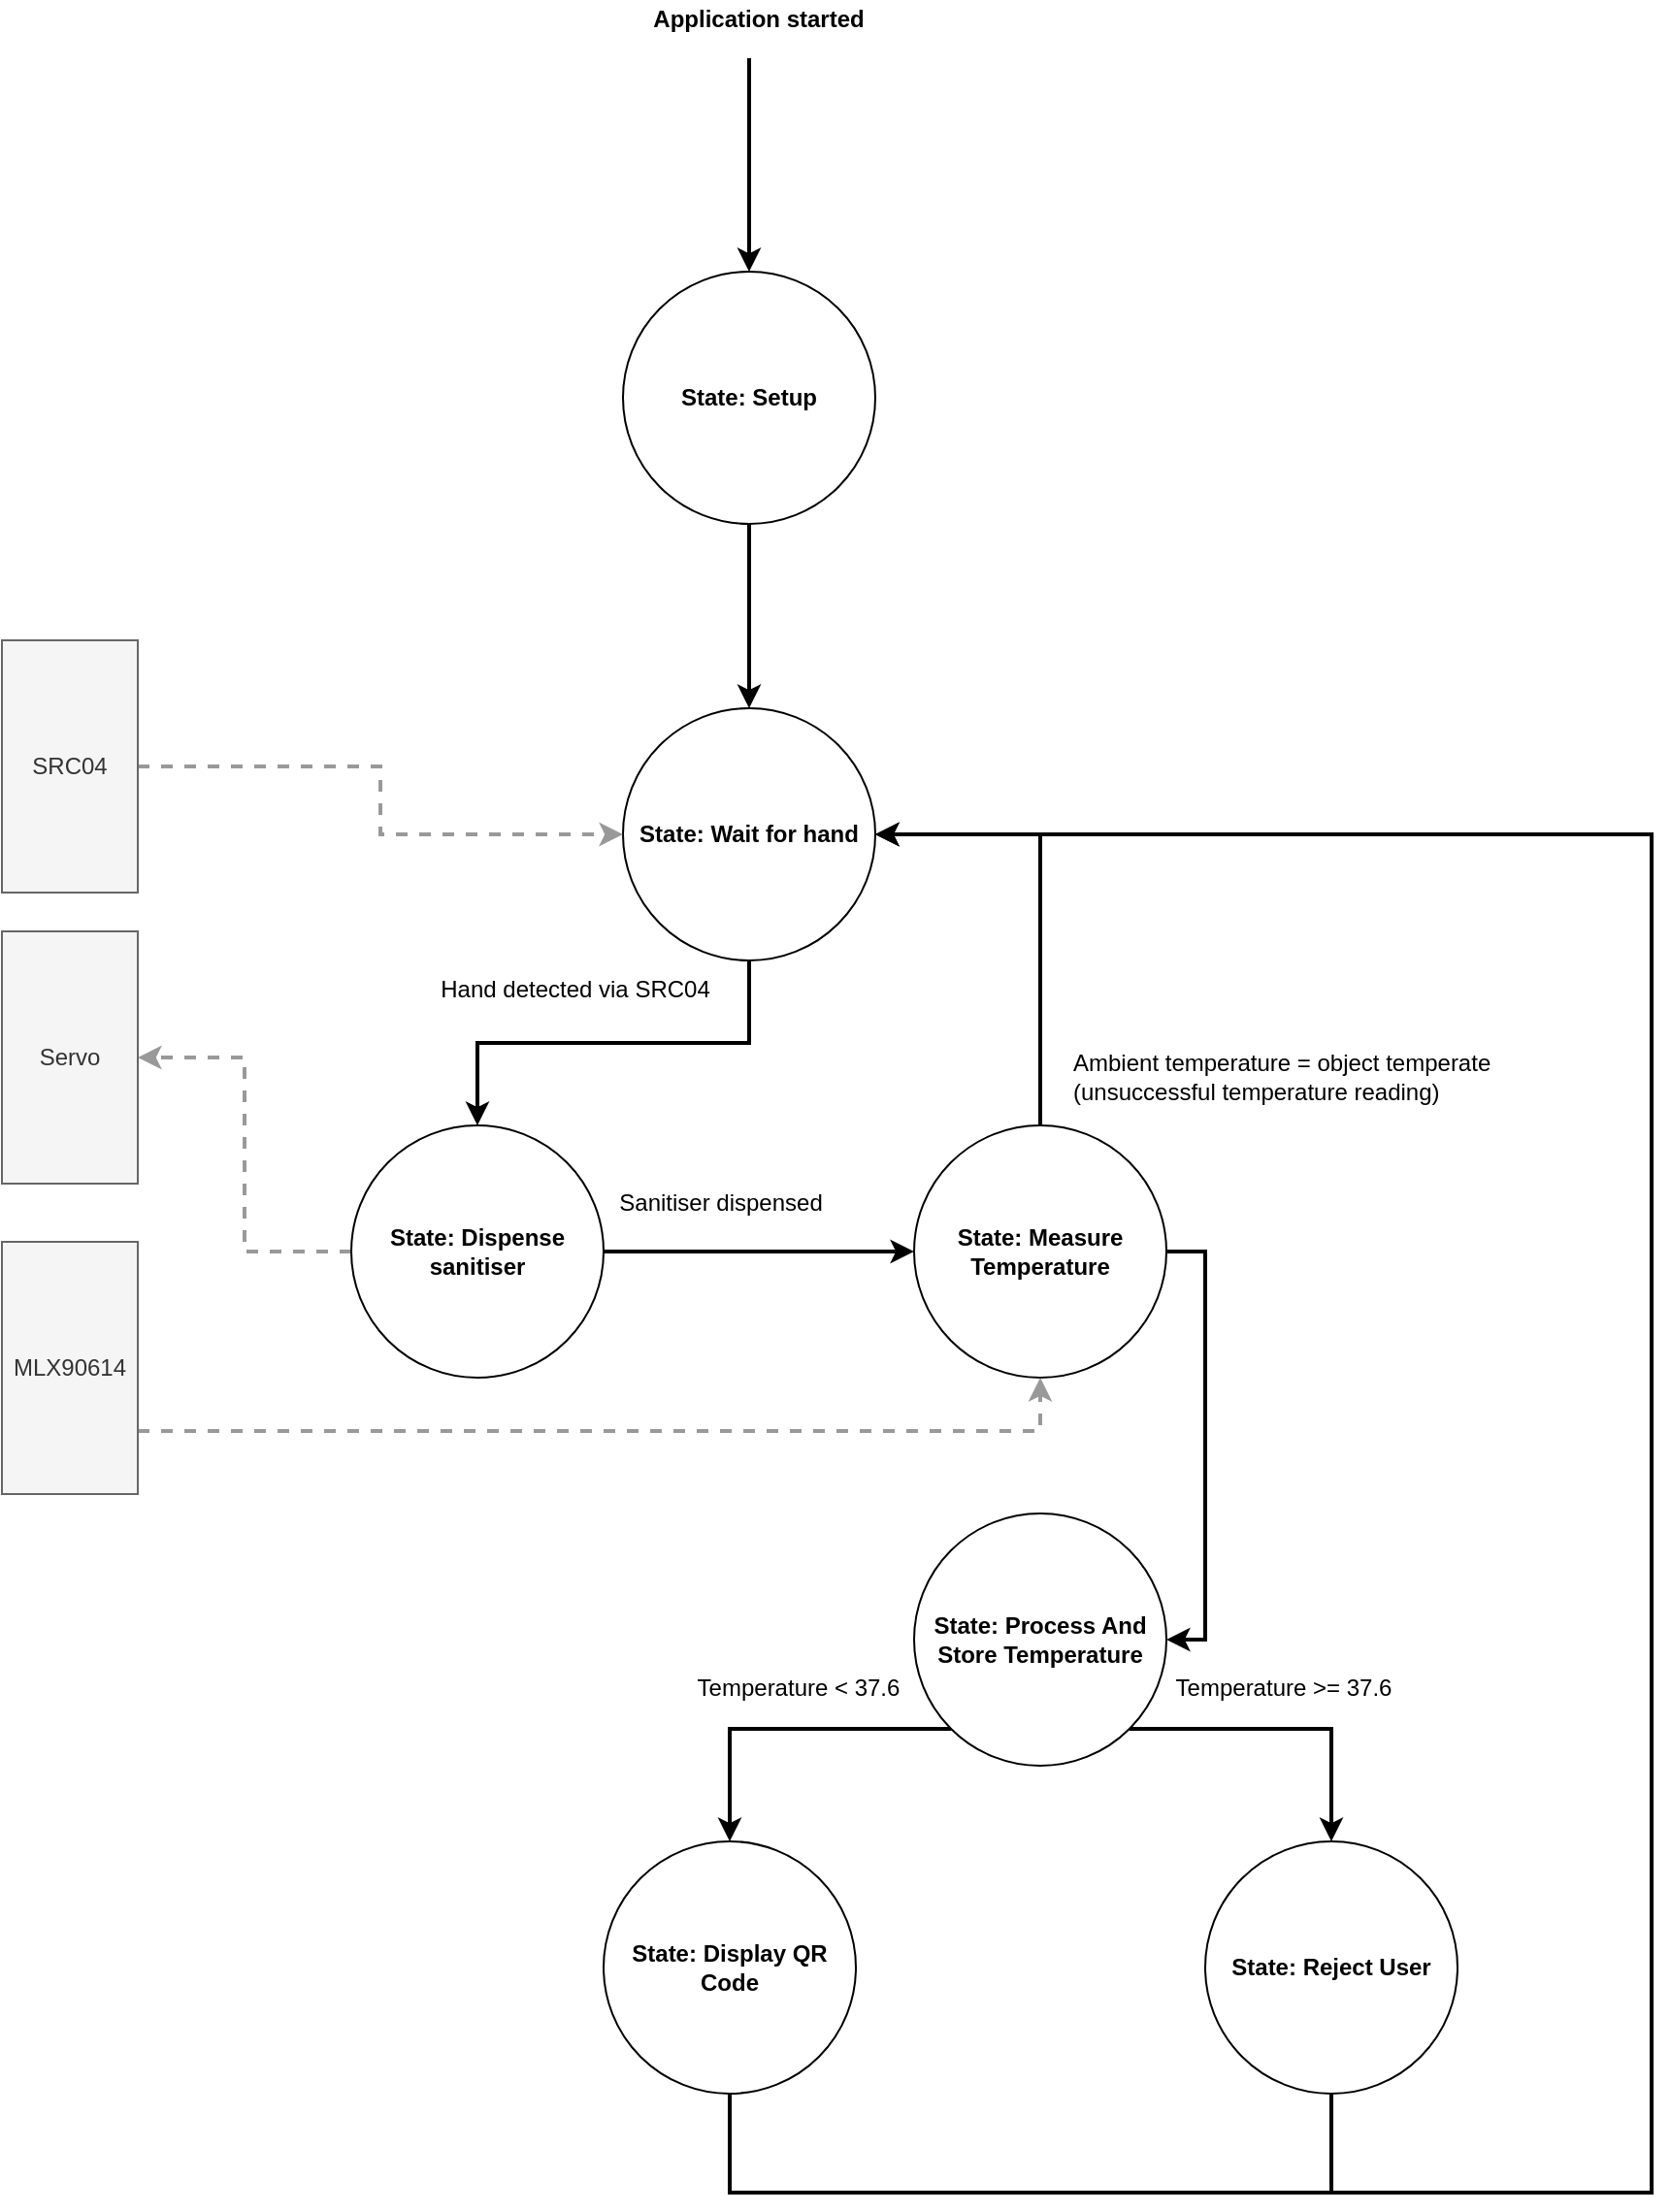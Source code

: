 <mxfile version="15.1.0" type="device"><diagram id="VEleQWPXTYjNIH9JKufF" name="Page-1"><mxGraphModel dx="891" dy="1049" grid="1" gridSize="10" guides="1" tooltips="1" connect="1" arrows="1" fold="1" page="1" pageScale="1" pageWidth="827" pageHeight="1169" math="0" shadow="0"><root><mxCell id="0"/><mxCell id="1" parent="0"/><mxCell id="cz0pBRpggDnRkleHX37--5" style="edgeStyle=orthogonalEdgeStyle;rounded=0;orthogonalLoop=1;jettySize=auto;html=1;exitX=0.5;exitY=1;exitDx=0;exitDy=0;entryX=0.5;entryY=0;entryDx=0;entryDy=0;strokeWidth=2;" edge="1" parent="1" source="cz0pBRpggDnRkleHX37--1" target="cz0pBRpggDnRkleHX37--4"><mxGeometry relative="1" as="geometry"/></mxCell><mxCell id="cz0pBRpggDnRkleHX37--1" value="State: Setup" style="ellipse;whiteSpace=wrap;html=1;aspect=fixed;fontStyle=1" vertex="1" parent="1"><mxGeometry x="340" y="230" width="130" height="130" as="geometry"/></mxCell><mxCell id="cz0pBRpggDnRkleHX37--2" value="" style="endArrow=classic;html=1;entryX=0.5;entryY=0;entryDx=0;entryDy=0;strokeWidth=2;" edge="1" parent="1" target="cz0pBRpggDnRkleHX37--1"><mxGeometry width="50" height="50" relative="1" as="geometry"><mxPoint x="405" y="120" as="sourcePoint"/><mxPoint x="450" y="70" as="targetPoint"/></mxGeometry></mxCell><mxCell id="cz0pBRpggDnRkleHX37--3" value="Application started" style="text;html=1;strokeColor=none;fillColor=none;align=center;verticalAlign=middle;whiteSpace=wrap;rounded=0;fontStyle=1" vertex="1" parent="1"><mxGeometry x="350" y="90" width="120" height="20" as="geometry"/></mxCell><mxCell id="cz0pBRpggDnRkleHX37--7" style="edgeStyle=orthogonalEdgeStyle;rounded=0;orthogonalLoop=1;jettySize=auto;html=1;exitX=0.5;exitY=1;exitDx=0;exitDy=0;entryX=0.5;entryY=0;entryDx=0;entryDy=0;strokeWidth=2;" edge="1" parent="1" source="cz0pBRpggDnRkleHX37--4" target="cz0pBRpggDnRkleHX37--6"><mxGeometry relative="1" as="geometry"/></mxCell><mxCell id="cz0pBRpggDnRkleHX37--4" value="State: Wait for hand" style="ellipse;whiteSpace=wrap;html=1;aspect=fixed;fontStyle=1" vertex="1" parent="1"><mxGeometry x="340" y="455" width="130" height="130" as="geometry"/></mxCell><mxCell id="cz0pBRpggDnRkleHX37--13" style="edgeStyle=orthogonalEdgeStyle;rounded=0;orthogonalLoop=1;jettySize=auto;html=1;exitX=0;exitY=0.5;exitDx=0;exitDy=0;entryX=1;entryY=0.5;entryDx=0;entryDy=0;endArrow=classic;endFill=1;strokeWidth=2;dashed=1;strokeColor=#999999;" edge="1" parent="1" source="cz0pBRpggDnRkleHX37--6" target="cz0pBRpggDnRkleHX37--12"><mxGeometry relative="1" as="geometry"/></mxCell><mxCell id="cz0pBRpggDnRkleHX37--15" style="edgeStyle=orthogonalEdgeStyle;rounded=0;orthogonalLoop=1;jettySize=auto;html=1;exitX=1;exitY=0.5;exitDx=0;exitDy=0;entryX=0;entryY=0.5;entryDx=0;entryDy=0;endArrow=classic;endFill=1;strokeWidth=2;" edge="1" parent="1" source="cz0pBRpggDnRkleHX37--6" target="cz0pBRpggDnRkleHX37--14"><mxGeometry relative="1" as="geometry"/></mxCell><mxCell id="cz0pBRpggDnRkleHX37--6" value="State: Dispense sanitiser" style="ellipse;whiteSpace=wrap;html=1;aspect=fixed;fontStyle=1" vertex="1" parent="1"><mxGeometry x="200" y="670" width="130" height="130" as="geometry"/></mxCell><mxCell id="cz0pBRpggDnRkleHX37--8" value="Hand detected via SRC04" style="text;html=1;align=center;verticalAlign=middle;resizable=0;points=[];autosize=1;strokeColor=none;fillColor=none;" vertex="1" parent="1"><mxGeometry x="240" y="590" width="150" height="20" as="geometry"/></mxCell><mxCell id="cz0pBRpggDnRkleHX37--10" style="edgeStyle=orthogonalEdgeStyle;rounded=0;orthogonalLoop=1;jettySize=auto;html=1;exitX=1;exitY=0.5;exitDx=0;exitDy=0;entryX=0;entryY=0.5;entryDx=0;entryDy=0;strokeWidth=2;dashed=1;endArrow=classic;endFill=1;strokeColor=#999999;" edge="1" parent="1" source="cz0pBRpggDnRkleHX37--9" target="cz0pBRpggDnRkleHX37--4"><mxGeometry relative="1" as="geometry"/></mxCell><mxCell id="cz0pBRpggDnRkleHX37--9" value="SRC04" style="rounded=0;whiteSpace=wrap;html=1;fillColor=#f5f5f5;strokeColor=#666666;fontColor=#333333;" vertex="1" parent="1"><mxGeometry x="20" y="420" width="70" height="130" as="geometry"/></mxCell><mxCell id="cz0pBRpggDnRkleHX37--12" value="Servo" style="rounded=0;whiteSpace=wrap;html=1;fillColor=#f5f5f5;strokeColor=#666666;fontColor=#333333;" vertex="1" parent="1"><mxGeometry x="20" y="570" width="70" height="130" as="geometry"/></mxCell><mxCell id="cz0pBRpggDnRkleHX37--17" style="edgeStyle=orthogonalEdgeStyle;rounded=0;orthogonalLoop=1;jettySize=auto;html=1;exitX=0.5;exitY=0;exitDx=0;exitDy=0;entryX=1;entryY=0.5;entryDx=0;entryDy=0;endArrow=classic;endFill=1;strokeColor=#000000;strokeWidth=2;" edge="1" parent="1" source="cz0pBRpggDnRkleHX37--14" target="cz0pBRpggDnRkleHX37--4"><mxGeometry relative="1" as="geometry"/></mxCell><mxCell id="cz0pBRpggDnRkleHX37--22" style="edgeStyle=orthogonalEdgeStyle;rounded=0;orthogonalLoop=1;jettySize=auto;html=1;exitX=1;exitY=0.5;exitDx=0;exitDy=0;entryX=1;entryY=0.5;entryDx=0;entryDy=0;endArrow=classic;endFill=1;strokeWidth=2;" edge="1" parent="1" source="cz0pBRpggDnRkleHX37--14" target="cz0pBRpggDnRkleHX37--21"><mxGeometry relative="1" as="geometry"/></mxCell><mxCell id="cz0pBRpggDnRkleHX37--14" value="State: Measure Temperature" style="ellipse;whiteSpace=wrap;html=1;aspect=fixed;fontStyle=1" vertex="1" parent="1"><mxGeometry x="490" y="670" width="130" height="130" as="geometry"/></mxCell><mxCell id="cz0pBRpggDnRkleHX37--16" value="Sanitiser dispensed" style="text;html=1;align=center;verticalAlign=middle;resizable=0;points=[];autosize=1;strokeColor=none;fillColor=none;" vertex="1" parent="1"><mxGeometry x="330" y="700" width="120" height="20" as="geometry"/></mxCell><mxCell id="cz0pBRpggDnRkleHX37--18" value="Ambient temperature = object temperate&lt;br&gt;(unsuccessful temperature reading)" style="text;html=1;align=left;verticalAlign=middle;resizable=0;points=[];autosize=1;strokeColor=none;fillColor=none;" vertex="1" parent="1"><mxGeometry x="570" y="630" width="230" height="30" as="geometry"/></mxCell><mxCell id="cz0pBRpggDnRkleHX37--20" style="edgeStyle=orthogonalEdgeStyle;rounded=0;orthogonalLoop=1;jettySize=auto;html=1;exitX=1;exitY=0.75;exitDx=0;exitDy=0;entryX=0.5;entryY=1;entryDx=0;entryDy=0;endArrow=classic;endFill=1;strokeWidth=2;dashed=1;strokeColor=#999999;" edge="1" parent="1" source="cz0pBRpggDnRkleHX37--19" target="cz0pBRpggDnRkleHX37--14"><mxGeometry relative="1" as="geometry"/></mxCell><mxCell id="cz0pBRpggDnRkleHX37--19" value="MLX90614" style="rounded=0;whiteSpace=wrap;html=1;fillColor=#f5f5f5;strokeColor=#666666;fontColor=#333333;" vertex="1" parent="1"><mxGeometry x="20" y="730" width="70" height="130" as="geometry"/></mxCell><mxCell id="cz0pBRpggDnRkleHX37--27" style="edgeStyle=orthogonalEdgeStyle;rounded=0;orthogonalLoop=1;jettySize=auto;html=1;exitX=0;exitY=1;exitDx=0;exitDy=0;entryX=0.5;entryY=0;entryDx=0;entryDy=0;endArrow=classic;endFill=1;strokeColor=#000000;strokeWidth=2;" edge="1" parent="1" source="cz0pBRpggDnRkleHX37--21" target="cz0pBRpggDnRkleHX37--24"><mxGeometry relative="1" as="geometry"/></mxCell><mxCell id="cz0pBRpggDnRkleHX37--28" style="edgeStyle=orthogonalEdgeStyle;rounded=0;orthogonalLoop=1;jettySize=auto;html=1;exitX=1;exitY=1;exitDx=0;exitDy=0;entryX=0.5;entryY=0;entryDx=0;entryDy=0;endArrow=classic;endFill=1;strokeColor=#000000;strokeWidth=2;" edge="1" parent="1" source="cz0pBRpggDnRkleHX37--21" target="cz0pBRpggDnRkleHX37--25"><mxGeometry relative="1" as="geometry"/></mxCell><mxCell id="cz0pBRpggDnRkleHX37--21" value="State: Process And Store Temperature" style="ellipse;whiteSpace=wrap;html=1;aspect=fixed;fontStyle=1" vertex="1" parent="1"><mxGeometry x="490" y="870" width="130" height="130" as="geometry"/></mxCell><mxCell id="cz0pBRpggDnRkleHX37--32" style="edgeStyle=orthogonalEdgeStyle;rounded=0;orthogonalLoop=1;jettySize=auto;html=1;exitX=0.5;exitY=1;exitDx=0;exitDy=0;entryX=1;entryY=0.5;entryDx=0;entryDy=0;endArrow=classic;endFill=1;strokeColor=#000000;strokeWidth=2;" edge="1" parent="1" source="cz0pBRpggDnRkleHX37--24" target="cz0pBRpggDnRkleHX37--4"><mxGeometry relative="1" as="geometry"><Array as="points"><mxPoint x="395" y="1220"/><mxPoint x="870" y="1220"/><mxPoint x="870" y="520"/></Array></mxGeometry></mxCell><mxCell id="cz0pBRpggDnRkleHX37--24" value="State: Display QR Code" style="ellipse;whiteSpace=wrap;html=1;aspect=fixed;fontStyle=1" vertex="1" parent="1"><mxGeometry x="330" y="1039" width="130" height="130" as="geometry"/></mxCell><mxCell id="cz0pBRpggDnRkleHX37--31" style="edgeStyle=orthogonalEdgeStyle;rounded=0;orthogonalLoop=1;jettySize=auto;html=1;exitX=0.5;exitY=1;exitDx=0;exitDy=0;entryX=1;entryY=0.5;entryDx=0;entryDy=0;endArrow=classic;endFill=1;strokeColor=#000000;strokeWidth=2;" edge="1" parent="1" source="cz0pBRpggDnRkleHX37--25" target="cz0pBRpggDnRkleHX37--4"><mxGeometry relative="1" as="geometry"><Array as="points"><mxPoint x="705" y="1220"/><mxPoint x="870" y="1220"/><mxPoint x="870" y="520"/></Array></mxGeometry></mxCell><mxCell id="cz0pBRpggDnRkleHX37--25" value="State: Reject User" style="ellipse;whiteSpace=wrap;html=1;aspect=fixed;fontStyle=1" vertex="1" parent="1"><mxGeometry x="640" y="1039" width="130" height="130" as="geometry"/></mxCell><mxCell id="cz0pBRpggDnRkleHX37--29" value="Temperature &amp;lt; 37.6" style="text;html=1;align=center;verticalAlign=middle;resizable=0;points=[];autosize=1;strokeColor=none;fillColor=none;" vertex="1" parent="1"><mxGeometry x="370" y="950" width="120" height="20" as="geometry"/></mxCell><mxCell id="cz0pBRpggDnRkleHX37--30" value="Temperature &amp;gt;= 37.6" style="text;html=1;align=center;verticalAlign=middle;resizable=0;points=[];autosize=1;strokeColor=none;fillColor=none;" vertex="1" parent="1"><mxGeometry x="615" y="950" width="130" height="20" as="geometry"/></mxCell></root></mxGraphModel></diagram></mxfile>